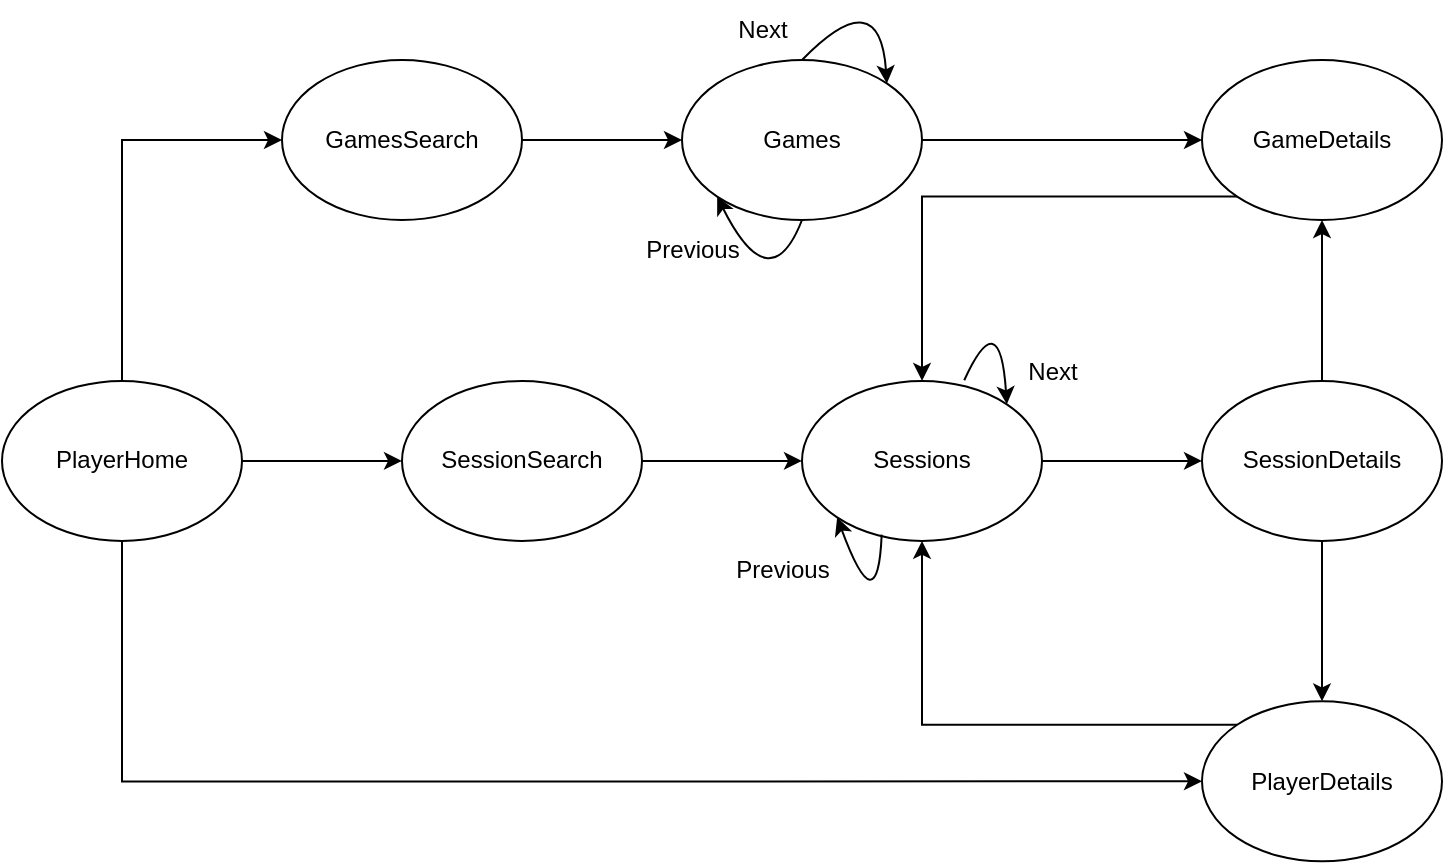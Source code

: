 <mxfile version="20.8.16" type="device"><diagram name="Página-1" id="NKFgEqGkxe1qv2dZLXt7"><mxGraphModel dx="1075" dy="524" grid="1" gridSize="10" guides="1" tooltips="1" connect="1" arrows="1" fold="1" page="1" pageScale="1" pageWidth="827" pageHeight="1169" math="0" shadow="0"><root><mxCell id="0"/><mxCell id="1" parent="0"/><mxCell id="ochfXIyHOkyKtOQnSNJS-15" style="edgeStyle=orthogonalEdgeStyle;rounded=0;orthogonalLoop=1;jettySize=auto;html=1;exitX=0.5;exitY=0;exitDx=0;exitDy=0;entryX=0;entryY=0.5;entryDx=0;entryDy=0;" parent="1" source="ochfXIyHOkyKtOQnSNJS-1" target="ochfXIyHOkyKtOQnSNJS-2" edge="1"><mxGeometry relative="1" as="geometry"/></mxCell><mxCell id="ochfXIyHOkyKtOQnSNJS-16" style="edgeStyle=orthogonalEdgeStyle;rounded=0;orthogonalLoop=1;jettySize=auto;html=1;exitX=1;exitY=0.5;exitDx=0;exitDy=0;entryX=0;entryY=0.5;entryDx=0;entryDy=0;" parent="1" source="ochfXIyHOkyKtOQnSNJS-1" target="ochfXIyHOkyKtOQnSNJS-3" edge="1"><mxGeometry relative="1" as="geometry"/></mxCell><mxCell id="ochfXIyHOkyKtOQnSNJS-17" style="edgeStyle=orthogonalEdgeStyle;rounded=0;orthogonalLoop=1;jettySize=auto;html=1;exitX=0.5;exitY=1;exitDx=0;exitDy=0;entryX=0;entryY=0.5;entryDx=0;entryDy=0;" parent="1" source="ochfXIyHOkyKtOQnSNJS-1" target="ochfXIyHOkyKtOQnSNJS-6" edge="1"><mxGeometry relative="1" as="geometry"><mxPoint x="120" y="440.0" as="sourcePoint"/><Array as="points"><mxPoint x="120" y="540"/></Array></mxGeometry></mxCell><mxCell id="ochfXIyHOkyKtOQnSNJS-1" value="PlayerHome" style="ellipse;whiteSpace=wrap;html=1;rotation=0;" parent="1" vertex="1"><mxGeometry x="60" y="339.44" width="120" height="80" as="geometry"/></mxCell><mxCell id="ochfXIyHOkyKtOQnSNJS-32" style="edgeStyle=orthogonalEdgeStyle;rounded=0;orthogonalLoop=1;jettySize=auto;html=1;exitX=1;exitY=0.5;exitDx=0;exitDy=0;" parent="1" source="ochfXIyHOkyKtOQnSNJS-2" target="ochfXIyHOkyKtOQnSNJS-28" edge="1"><mxGeometry relative="1" as="geometry"/></mxCell><mxCell id="ochfXIyHOkyKtOQnSNJS-2" value="GamesSearch" style="ellipse;whiteSpace=wrap;html=1;rotation=0;" parent="1" vertex="1"><mxGeometry x="200" y="179" width="120" height="80" as="geometry"/></mxCell><mxCell id="ochfXIyHOkyKtOQnSNJS-18" style="edgeStyle=orthogonalEdgeStyle;rounded=0;orthogonalLoop=1;jettySize=auto;html=1;exitX=1;exitY=0.5;exitDx=0;exitDy=0;entryX=0;entryY=0.5;entryDx=0;entryDy=0;" parent="1" source="ochfXIyHOkyKtOQnSNJS-3" target="ochfXIyHOkyKtOQnSNJS-4" edge="1"><mxGeometry relative="1" as="geometry"/></mxCell><mxCell id="ochfXIyHOkyKtOQnSNJS-3" value="SessionSearch" style="ellipse;whiteSpace=wrap;html=1;rotation=0;" parent="1" vertex="1"><mxGeometry x="260" y="339.44" width="120" height="80" as="geometry"/></mxCell><mxCell id="ochfXIyHOkyKtOQnSNJS-10" style="edgeStyle=orthogonalEdgeStyle;rounded=0;orthogonalLoop=1;jettySize=auto;html=1;exitX=1;exitY=0.5;exitDx=0;exitDy=0;entryX=0;entryY=0.5;entryDx=0;entryDy=0;" parent="1" source="ochfXIyHOkyKtOQnSNJS-4" target="ochfXIyHOkyKtOQnSNJS-5" edge="1"><mxGeometry relative="1" as="geometry"/></mxCell><mxCell id="ochfXIyHOkyKtOQnSNJS-4" value="Sessions" style="ellipse;whiteSpace=wrap;html=1;rotation=0;" parent="1" vertex="1"><mxGeometry x="460" y="339.44" width="120" height="80" as="geometry"/></mxCell><mxCell id="ochfXIyHOkyKtOQnSNJS-8" style="edgeStyle=orthogonalEdgeStyle;rounded=0;orthogonalLoop=1;jettySize=auto;html=1;exitX=0.5;exitY=0;exitDx=0;exitDy=0;entryX=0.5;entryY=1;entryDx=0;entryDy=0;" parent="1" source="ochfXIyHOkyKtOQnSNJS-5" target="ochfXIyHOkyKtOQnSNJS-7" edge="1"><mxGeometry relative="1" as="geometry"/></mxCell><mxCell id="ochfXIyHOkyKtOQnSNJS-9" style="edgeStyle=orthogonalEdgeStyle;rounded=0;orthogonalLoop=1;jettySize=auto;html=1;exitX=0.5;exitY=1;exitDx=0;exitDy=0;entryX=0.5;entryY=0;entryDx=0;entryDy=0;" parent="1" source="ochfXIyHOkyKtOQnSNJS-5" target="ochfXIyHOkyKtOQnSNJS-6" edge="1"><mxGeometry relative="1" as="geometry"/></mxCell><mxCell id="ochfXIyHOkyKtOQnSNJS-5" value="SessionDetails" style="ellipse;whiteSpace=wrap;html=1;rotation=0;" parent="1" vertex="1"><mxGeometry x="660" y="339.44" width="120" height="80" as="geometry"/></mxCell><mxCell id="ochfXIyHOkyKtOQnSNJS-11" style="edgeStyle=orthogonalEdgeStyle;rounded=0;orthogonalLoop=1;jettySize=auto;html=1;exitX=0;exitY=0;exitDx=0;exitDy=0;entryX=0.5;entryY=1;entryDx=0;entryDy=0;" parent="1" source="ochfXIyHOkyKtOQnSNJS-6" target="ochfXIyHOkyKtOQnSNJS-4" edge="1"><mxGeometry relative="1" as="geometry"/></mxCell><mxCell id="ochfXIyHOkyKtOQnSNJS-6" value="PlayerDetails" style="ellipse;whiteSpace=wrap;html=1;rotation=0;" parent="1" vertex="1"><mxGeometry x="660" y="499.68" width="120" height="80" as="geometry"/></mxCell><mxCell id="ochfXIyHOkyKtOQnSNJS-12" style="edgeStyle=orthogonalEdgeStyle;rounded=0;orthogonalLoop=1;jettySize=auto;html=1;exitX=0;exitY=1;exitDx=0;exitDy=0;entryX=0.5;entryY=0;entryDx=0;entryDy=0;" parent="1" source="ochfXIyHOkyKtOQnSNJS-7" edge="1" target="ochfXIyHOkyKtOQnSNJS-4"><mxGeometry relative="1" as="geometry"><mxPoint x="545.02" y="329" as="targetPoint"/></mxGeometry></mxCell><mxCell id="ochfXIyHOkyKtOQnSNJS-7" value="GameDetails" style="ellipse;whiteSpace=wrap;html=1;rotation=0;" parent="1" vertex="1"><mxGeometry x="660" y="179" width="120" height="80" as="geometry"/></mxCell><mxCell id="ochfXIyHOkyKtOQnSNJS-20" value="Previous" style="text;html=1;align=center;verticalAlign=middle;resizable=0;points=[];autosize=1;strokeColor=none;fillColor=none;" parent="1" vertex="1"><mxGeometry x="415.02" y="419.44" width="70" height="30" as="geometry"/></mxCell><mxCell id="ochfXIyHOkyKtOQnSNJS-23" value="Next" style="text;html=1;align=center;verticalAlign=middle;resizable=0;points=[];autosize=1;strokeColor=none;fillColor=none;" parent="1" vertex="1"><mxGeometry x="560" y="320" width="50" height="30" as="geometry"/></mxCell><mxCell id="ochfXIyHOkyKtOQnSNJS-33" style="edgeStyle=orthogonalEdgeStyle;rounded=0;orthogonalLoop=1;jettySize=auto;html=1;exitX=1;exitY=0.5;exitDx=0;exitDy=0;entryX=0;entryY=0.5;entryDx=0;entryDy=0;" parent="1" source="ochfXIyHOkyKtOQnSNJS-28" target="ochfXIyHOkyKtOQnSNJS-7" edge="1"><mxGeometry relative="1" as="geometry"/></mxCell><mxCell id="ochfXIyHOkyKtOQnSNJS-28" value="Games" style="ellipse;whiteSpace=wrap;html=1;rotation=0;" parent="1" vertex="1"><mxGeometry x="400" y="179" width="120" height="80" as="geometry"/></mxCell><mxCell id="ochfXIyHOkyKtOQnSNJS-29" value="Next" style="text;html=1;align=center;verticalAlign=middle;resizable=0;points=[];autosize=1;strokeColor=none;fillColor=none;" parent="1" vertex="1"><mxGeometry x="415.02" y="149" width="50" height="30" as="geometry"/></mxCell><mxCell id="ochfXIyHOkyKtOQnSNJS-31" value="Previous" style="text;html=1;align=center;verticalAlign=middle;resizable=0;points=[];autosize=1;strokeColor=none;fillColor=none;" parent="1" vertex="1"><mxGeometry x="370" y="259" width="70" height="30" as="geometry"/></mxCell><mxCell id="6LK2iCrdNSkzH9gPtqsH-1" value="" style="curved=1;endArrow=classic;html=1;rounded=0;exitX=0.5;exitY=0;exitDx=0;exitDy=0;entryX=1;entryY=0;entryDx=0;entryDy=0;" edge="1" parent="1" source="ochfXIyHOkyKtOQnSNJS-28" target="ochfXIyHOkyKtOQnSNJS-28"><mxGeometry width="50" height="50" relative="1" as="geometry"><mxPoint x="440" y="178" as="sourcePoint"/><mxPoint x="480" y="179" as="targetPoint"/><Array as="points"><mxPoint x="499" y="139"/></Array></mxGeometry></mxCell><mxCell id="6LK2iCrdNSkzH9gPtqsH-2" value="" style="curved=1;endArrow=classic;html=1;rounded=0;exitX=0.5;exitY=1;exitDx=0;exitDy=0;entryX=0;entryY=1;entryDx=0;entryDy=0;" edge="1" parent="1" source="ochfXIyHOkyKtOQnSNJS-28" target="ochfXIyHOkyKtOQnSNJS-28"><mxGeometry width="50" height="50" relative="1" as="geometry"><mxPoint x="405" y="327.72" as="sourcePoint"/><mxPoint x="443.891" y="339.436" as="targetPoint"/><Array as="points"><mxPoint x="444" y="300"/></Array></mxGeometry></mxCell><mxCell id="6LK2iCrdNSkzH9gPtqsH-3" value="" style="curved=1;endArrow=classic;html=1;rounded=0;exitX=0.676;exitY=-0.004;exitDx=0;exitDy=0;entryX=1;entryY=0;entryDx=0;entryDy=0;exitPerimeter=0;" edge="1" parent="1" source="ochfXIyHOkyKtOQnSNJS-4" target="ochfXIyHOkyKtOQnSNJS-4"><mxGeometry width="50" height="50" relative="1" as="geometry"><mxPoint x="540" y="340" as="sourcePoint"/><mxPoint x="578.891" y="351.716" as="targetPoint"/><Array as="points"><mxPoint x="559" y="300"/></Array></mxGeometry></mxCell><mxCell id="6LK2iCrdNSkzH9gPtqsH-4" value="" style="curved=1;endArrow=classic;html=1;rounded=0;exitX=0.332;exitY=0.961;exitDx=0;exitDy=0;entryX=0;entryY=1;entryDx=0;entryDy=0;exitPerimeter=0;" edge="1" parent="1" source="ochfXIyHOkyKtOQnSNJS-4" target="ochfXIyHOkyKtOQnSNJS-4"><mxGeometry width="50" height="50" relative="1" as="geometry"><mxPoint x="513.89" y="421.72" as="sourcePoint"/><mxPoint x="474.999" y="410.004" as="targetPoint"/><Array as="points"><mxPoint x="497.89" y="462.72"/></Array></mxGeometry></mxCell></root></mxGraphModel></diagram></mxfile>